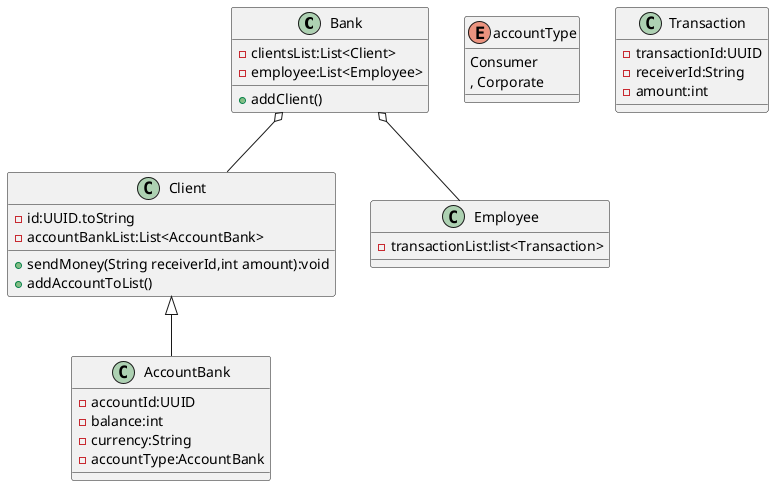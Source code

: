 @startuml

class Bank{
-clientsList:List<Client>
-employee:List<Employee>
+addClient()

}

class Client {
 -id:UUID.toString
 -accountBankList:List<AccountBank>
 +sendMoney(String receiverId,int amount):void
 +addAccountToList()
 }


class AccountBank extends Client{
-accountId:UUID
-balance:int
-currency:String
-accountType:AccountBank
}

class Employee{
-transactionList:list<Transaction>
}

enum accountType{
Consumer
, Corporate
}


class Transaction {
-transactionId:UUID
-receiverId:String
-amount:int
}


Bank o-- Client
Bank o-- Employee
'AccountBank o-- Client


@enduml